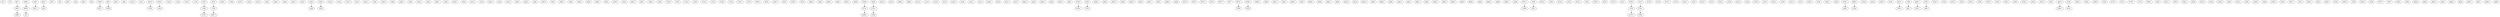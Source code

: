 digraph adj {
graph [k=96]
edge [d=-95]
"55+" [l=4413]
"55-" [l=4413]
"64+" [l=425]
"64-" [l=425]
"449+" [l=703]
"449-" [l=703]
"567+" [l=254]
"567-" [l=254]
"638+" [l=192]
"638-" [l=192]
"768+" [l=167]
"768-" [l=167]
"897+" [l=227]
"897-" [l=227]
"906+" [l=2217]
"906-" [l=2217]
"1010+" [l=189]
"1010-" [l=189]
"1042+" [l=315]
"1042-" [l=315]
"1126+" [l=190]
"1126-" [l=190]
"1138+" [l=191]
"1138-" [l=191]
"1148+" [l=181]
"1148-" [l=181]
"1168+" [l=112]
"1168-" [l=112]
"1235+" [l=989]
"1235-" [l=989]
"1245+" [l=149]
"1245-" [l=149]
"1280+" [l=191]
"1280-" [l=191]
"1281+" [l=168]
"1281-" [l=168]
"1283+" [l=423]
"1283-" [l=423]
"1304+" [l=191]
"1304-" [l=191]
"1323+" [l=149]
"1323-" [l=149]
"1340+" [l=190]
"1340-" [l=190]
"1394+" [l=315]
"1394-" [l=315]
"1400+" [l=189]
"1400-" [l=189]
"1408+" [l=2146]
"1408-" [l=2146]
"1422+" [l=1819]
"1422-" [l=1819]
"1485+" [l=228]
"1485-" [l=228]
"1504+" [l=497]
"1504-" [l=497]
"1519+" [l=194]
"1519-" [l=194]
"1542+" [l=146]
"1542-" [l=146]
"1563+" [l=121]
"1563-" [l=121]
"1582+" [l=137]
"1582-" [l=137]
"1587+" [l=317]
"1587-" [l=317]
"1606+" [l=541]
"1606-" [l=541]
"1608+" [l=209]
"1608-" [l=209]
"1609+" [l=295]
"1609-" [l=295]
"1635+" [l=191]
"1635-" [l=191]
"1687+" [l=207]
"1687-" [l=207]
"1690+" [l=155]
"1690-" [l=155]
"1705+" [l=239]
"1705-" [l=239]
"1742+" [l=206]
"1742-" [l=206]
"1743+" [l=188]
"1743-" [l=188]
"1756+" [l=725]
"1756-" [l=725]
"1793+" [l=188]
"1793-" [l=188]
"1878+" [l=191]
"1878-" [l=191]
"1947+" [l=196]
"1947-" [l=196]
"1978+" [l=264]
"1978-" [l=264]
"1999+" [l=191]
"1999-" [l=191]
"2000+" [l=157]
"2000-" [l=157]
"2005+" [l=191]
"2005-" [l=191]
"2028+" [l=147]
"2028-" [l=147]
"2033+" [l=233]
"2033-" [l=233]
"2088+" [l=189]
"2088-" [l=189]
"2114+" [l=167]
"2114-" [l=167]
"2134+" [l=189]
"2134-" [l=189]
"2140+" [l=294]
"2140-" [l=294]
"2151+" [l=249]
"2151-" [l=249]
"2189+" [l=136]
"2189-" [l=136]
"2237+" [l=191]
"2237-" [l=191]
"2262+" [l=112]
"2262-" [l=112]
"2263+" [l=189]
"2263-" [l=189]
"2265+" [l=129]
"2265-" [l=129]
"2307+" [l=32417]
"2307-" [l=32417]
"2335+" [l=10020]
"2335-" [l=10020]
"2488+" [l=978]
"2488-" [l=978]
"2556+" [l=272]
"2556-" [l=272]
"2562+" [l=332]
"2562-" [l=332]
"2567+" [l=302]
"2567-" [l=302]
"2568+" [l=200]
"2568-" [l=200]
"2570+" [l=407]
"2570-" [l=407]
"2575+" [l=189]
"2575-" [l=189]
"2577+" [l=594]
"2577-" [l=594]
"2578+" [l=539]
"2578-" [l=539]
"2580+" [l=295]
"2580-" [l=295]
"2581+" [l=170]
"2581-" [l=170]
"2595+" [l=240]
"2595-" [l=240]
"2598+" [l=476]
"2598-" [l=476]
"2599+" [l=616]
"2599-" [l=616]
"2600+" [l=660]
"2600-" [l=660]
"2604+" [l=1499]
"2604-" [l=1499]
"2634+" [l=191]
"2634-" [l=191]
"2635+" [l=191]
"2635-" [l=191]
"2690+" [l=165720]
"2690-" [l=165720]
"2691+" [l=169919]
"2691-" [l=169919]
"2692+" [l=19215]
"2692-" [l=19215]
"2693+" [l=52481]
"2693-" [l=52481]
"2695+" [l=40319]
"2695-" [l=40319]
"2696+" [l=3918]
"2696-" [l=3918]
"2698+" [l=24879]
"2698-" [l=24879]
"2699+" [l=174449]
"2699-" [l=174449]
"2701+" [l=45808]
"2701-" [l=45808]
"2702+" [l=80468]
"2702-" [l=80468]
"2703+" [l=25906]
"2703-" [l=25906]
"2704+" [l=8790]
"2704-" [l=8790]
"2705+" [l=4056]
"2705-" [l=4056]
"2706+" [l=246891]
"2706-" [l=246891]
"2710+" [l=21333]
"2710-" [l=21333]
"2712+" [l=40903]
"2712-" [l=40903]
"2714+" [l=2149]
"2714-" [l=2149]
"2718+" [l=8061]
"2718-" [l=8061]
"2719+" [l=10642]
"2719-" [l=10642]
"2722+" [l=16894]
"2722-" [l=16894]
"2723+" [l=4796]
"2723-" [l=4796]
"2724+" [l=7675]
"2724-" [l=7675]
"2725+" [l=36244]
"2725-" [l=36244]
"2728+" [l=12038]
"2728-" [l=12038]
"2729+" [l=17207]
"2729-" [l=17207]
"2730+" [l=14224]
"2730-" [l=14224]
"2731+" [l=69419]
"2731-" [l=69419]
"2733+" [l=60192]
"2733-" [l=60192]
"2738+" [l=21358]
"2738-" [l=21358]
"2740+" [l=7057]
"2740-" [l=7057]
"2742+" [l=62513]
"2742-" [l=62513]
"2746+" [l=61662]
"2746-" [l=61662]
"2748+" [l=70366]
"2748-" [l=70366]
"2749+" [l=47750]
"2749-" [l=47750]
"2750+" [l=198650]
"2750-" [l=198650]
"2751+" [l=57985]
"2751-" [l=57985]
"2753+" [l=43433]
"2753-" [l=43433]
"2754+" [l=10256]
"2754-" [l=10256]
"2755+" [l=61348]
"2755-" [l=61348]
"2756+" [l=23610]
"2756-" [l=23610]
"2758+" [l=39313]
"2758-" [l=39313]
"2759+" [l=21342]
"2759-" [l=21342]
"2760+" [l=91546]
"2760-" [l=91546]
"2762+" [l=5015]
"2762-" [l=5015]
"2763+" [l=9172]
"2763-" [l=9172]
"2764+" [l=30007]
"2764-" [l=30007]
"2766+" [l=22815]
"2766-" [l=22815]
"2768+" [l=22711]
"2768-" [l=22711]
"2772+" [l=40365]
"2772-" [l=40365]
"2778+" [l=1896]
"2778-" [l=1896]
"2780+" [l=26329]
"2780-" [l=26329]
"2781+" [l=4914]
"2781-" [l=4914]
"2782+" [l=2457]
"2782-" [l=2457]
"2783+" [l=5450]
"2783-" [l=5450]
"2784+" [l=4240]
"2784-" [l=4240]
"2785+" [l=2634]
"2785-" [l=2634]
"2786+" [l=87211]
"2786-" [l=87211]
"2789+" [l=18427]
"2789-" [l=18427]
"2790+" [l=147373]
"2790-" [l=147373]
"2791+" [l=9538]
"2791-" [l=9538]
"2792+" [l=102312]
"2792-" [l=102312]
"2793+" [l=11602]
"2793-" [l=11602]
"2794+" [l=27072]
"2794-" [l=27072]
"2795+" [l=9361]
"2795-" [l=9361]
"2796+" [l=94414]
"2796-" [l=94414]
"2797+" [l=19468]
"2797-" [l=19468]
"2798+" [l=13203]
"2798-" [l=13203]
"2799+" [l=24557]
"2799-" [l=24557]
"2800+" [l=9536]
"2800-" [l=9536]
"2801+" [l=72014]
"2801-" [l=72014]
"2802+" [l=8713]
"2802-" [l=8713]
"2803+" [l=13681]
"2803-" [l=13681]
"2806+" [l=33828]
"2806-" [l=33828]
"2807+" [l=113060]
"2807-" [l=113060]
"2809+" [l=6112]
"2809-" [l=6112]
"2810+" [l=47564]
"2810-" [l=47564]
"2811+" [l=113707]
"2811-" [l=113707]
"2813+" [l=3130]
"2813-" [l=3130]
"64+" -> "2604-" [d=228 e=228.0 n=0]
"449+" -> "2813+" [d=-239 e=38.5 n=18]
"897-" -> "2786-" [d=-95 e=0.0 n=22]
"1042+" -> "2756-" [d=-106 e=40.8 n=16]
"1148+" -> "2733+" [d=-95 e=0.0 n=22]
"1148-" -> "2307+" [d=-95 e=0.0 n=27]
"1283+" -> "1408-" [d=-313 e=40.8 n=16]
"1408+" -> "1283-" [d=-313 e=40.8 n=16]
"2028-" -> "2714+" [d=-95 e=0.0 n=16]
"2307-" -> "1148+" [d=-95 e=0.0 n=27]
"2335-" -> "2753-" [d=-278 e=42.2 n=15]
"2578+" -> "2706-" [d=-215 e=34.8 n=22]
"2599+" -> "2604+" [d=113 e=113.0 n=0]
"2604+" -> "64-" [d=228 e=228.0 n=0]
"2604-" -> "2599-" [d=113 e=113.0 n=0]
"2701+" -> "2748+" [d=-191 e=22.9 n=51]
"2706+" -> "2578-" [d=-215 e=34.8 n=22]
"2712-" -> "2724+" [d=-392 e=32.0 n=26]
"2714+" -> "2799-" [d=-139 e=28.4 n=33]
"2714-" -> "2028+" [d=-95 e=0.0 n=16]
"2724+" -> "2793-" [d=-7460 e=43.6 n=14]
"2724-" -> "2712+" [d=-392 e=32.0 n=26]
"2733-" -> "1148-" [d=-95 e=0.0 n=22]
"2742+" -> "2802-" [d=-240 e=24.6 n=44]
"2748-" -> "2701-" [d=-191 e=22.9 n=51]
"2750-" -> "2811-" [d=-254 e=32.0 n=26]
"2751-" -> "2801-" [d=-95 e=0.0 n=46]
"2753+" -> "2335+" [d=-278 e=42.2 n=15]
"2756+" -> "1042-" [d=-106 e=40.8 n=16]
"2764-" -> "2810-" [d=-267 e=32.7 n=25]
"2786+" -> "897+" [d=-95 e=0.0 n=22]
"2793+" -> "2724-" [d=-7460 e=43.6 n=14]
"2799+" -> "2714-" [d=-139 e=28.4 n=33]
"2801+" -> "2751+" [d=-95 e=0.0 n=46]
"2802+" -> "2742-" [d=-240 e=24.6 n=44]
"2810+" -> "2764+" [d=-267 e=32.7 n=25]
"2811+" -> "2750+" [d=-254 e=32.0 n=26]
"2813-" -> "449-" [d=-239 e=38.5 n=18]
}
